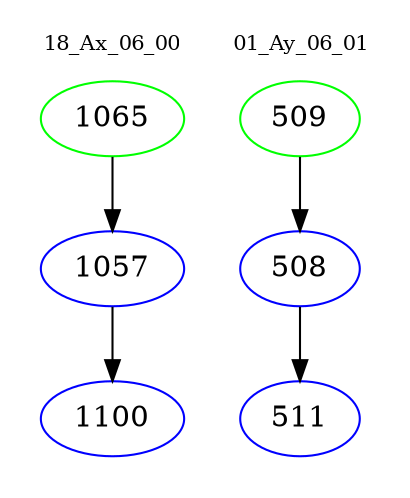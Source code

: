 digraph{
subgraph cluster_0 {
color = white
label = "18_Ax_06_00";
fontsize=10;
T0_1065 [label="1065", color="green"]
T0_1065 -> T0_1057 [color="black"]
T0_1057 [label="1057", color="blue"]
T0_1057 -> T0_1100 [color="black"]
T0_1100 [label="1100", color="blue"]
}
subgraph cluster_1 {
color = white
label = "01_Ay_06_01";
fontsize=10;
T1_509 [label="509", color="green"]
T1_509 -> T1_508 [color="black"]
T1_508 [label="508", color="blue"]
T1_508 -> T1_511 [color="black"]
T1_511 [label="511", color="blue"]
}
}
